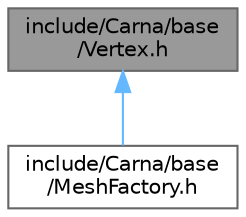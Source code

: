 digraph "include/Carna/base/Vertex.h"
{
 // LATEX_PDF_SIZE
  bgcolor="transparent";
  edge [fontname=Helvetica,fontsize=10,labelfontname=Helvetica,labelfontsize=10];
  node [fontname=Helvetica,fontsize=10,shape=box,height=0.2,width=0.4];
  Node1 [id="Node000001",label="include/Carna/base\l/Vertex.h",height=0.2,width=0.4,color="gray40", fillcolor="grey60", style="filled", fontcolor="black",tooltip="Defines Carna::base::PVertex, Carna::base::PNVertex, Carna::base::VertexPosition, Carna::base::Vertex..."];
  Node1 -> Node2 [id="edge1_Node000001_Node000002",dir="back",color="steelblue1",style="solid",tooltip=" "];
  Node2 [id="Node000002",label="include/Carna/base\l/MeshFactory.h",height=0.2,width=0.4,color="grey40", fillcolor="white", style="filled",URL="$MeshFactory_8h.html",tooltip="Defines Carna::base::MeshFactory."];
}

